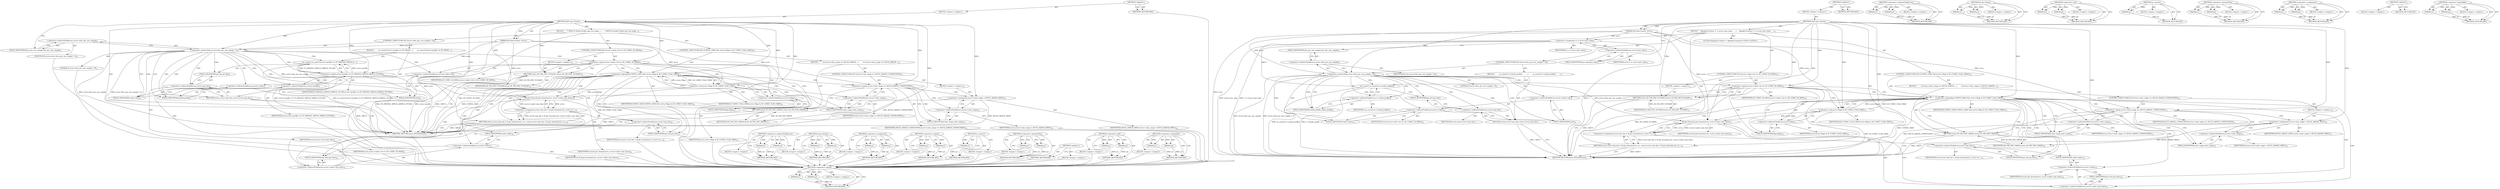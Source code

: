 digraph "&lt;operator&gt;.logicalAnd" {
vulnerable_114 [label=<(METHOD,&lt;operator&gt;.logicalAnd)>];
vulnerable_115 [label=<(PARAM,p1)>];
vulnerable_116 [label=<(PARAM,p2)>];
vulnerable_117 [label=<(BLOCK,&lt;empty&gt;,&lt;empty&gt;)>];
vulnerable_118 [label=<(METHOD_RETURN,ANY)>];
vulnerable_6 [label=<(METHOD,&lt;global&gt;)<SUB>1</SUB>>];
vulnerable_7 [label=<(BLOCK,&lt;empty&gt;,&lt;empty&gt;)<SUB>1</SUB>>];
vulnerable_8 [label=<(METHOD,h263_get_format)<SUB>1</SUB>>];
vulnerable_9 [label=<(PARAM,AVCodecContext *avctx)<SUB>1</SUB>>];
vulnerable_10 [label=<(BLOCK,{
     /* MPEG-4 Studio Profile only, not suppo...,{
     /* MPEG-4 Studio Profile only, not suppo...)<SUB>2</SUB>>];
vulnerable_11 [label=<(CONTROL_STRUCTURE,IF,if (avctx-&gt;bits_per_raw_sample &gt; 8))<SUB>4</SUB>>];
vulnerable_12 [label=<(&lt;operator&gt;.greaterThan,avctx-&gt;bits_per_raw_sample &gt; 8)<SUB>4</SUB>>];
vulnerable_13 [label=<(&lt;operator&gt;.indirectFieldAccess,avctx-&gt;bits_per_raw_sample)<SUB>4</SUB>>];
vulnerable_14 [label=<(IDENTIFIER,avctx,avctx-&gt;bits_per_raw_sample &gt; 8)<SUB>4</SUB>>];
vulnerable_15 [label=<(FIELD_IDENTIFIER,bits_per_raw_sample,bits_per_raw_sample)<SUB>4</SUB>>];
vulnerable_16 [label=<(LITERAL,8,avctx-&gt;bits_per_raw_sample &gt; 8)<SUB>4</SUB>>];
vulnerable_17 [label=<(BLOCK,{
        av_assert1(avctx-&gt;profile == FF_PROFI...,{
        av_assert1(avctx-&gt;profile == FF_PROFI...)<SUB>4</SUB>>];
vulnerable_18 [label=<(av_assert1,av_assert1(avctx-&gt;profile == FF_PROFILE_MPEG4_S...)<SUB>5</SUB>>];
vulnerable_19 [label=<(&lt;operator&gt;.equals,avctx-&gt;profile == FF_PROFILE_MPEG4_SIMPLE_STUDIO)<SUB>5</SUB>>];
vulnerable_20 [label=<(&lt;operator&gt;.indirectFieldAccess,avctx-&gt;profile)<SUB>5</SUB>>];
vulnerable_21 [label=<(IDENTIFIER,avctx,avctx-&gt;profile == FF_PROFILE_MPEG4_SIMPLE_STUDIO)<SUB>5</SUB>>];
vulnerable_22 [label=<(FIELD_IDENTIFIER,profile,profile)<SUB>5</SUB>>];
vulnerable_23 [label=<(IDENTIFIER,FF_PROFILE_MPEG4_SIMPLE_STUDIO,avctx-&gt;profile == FF_PROFILE_MPEG4_SIMPLE_STUDIO)<SUB>5</SUB>>];
vulnerable_24 [label=<(RETURN,return avctx-&gt;pix_fmt;,return avctx-&gt;pix_fmt;)<SUB>6</SUB>>];
vulnerable_25 [label=<(&lt;operator&gt;.indirectFieldAccess,avctx-&gt;pix_fmt)<SUB>6</SUB>>];
vulnerable_26 [label=<(IDENTIFIER,avctx,return avctx-&gt;pix_fmt;)<SUB>6</SUB>>];
vulnerable_27 [label=<(FIELD_IDENTIFIER,pix_fmt,pix_fmt)<SUB>6</SUB>>];
vulnerable_28 [label=<(CONTROL_STRUCTURE,IF,if (avctx-&gt;codec-&gt;id == AV_CODEC_ID_MSS2))<SUB>9</SUB>>];
vulnerable_29 [label=<(&lt;operator&gt;.equals,avctx-&gt;codec-&gt;id == AV_CODEC_ID_MSS2)<SUB>9</SUB>>];
vulnerable_30 [label=<(&lt;operator&gt;.indirectFieldAccess,avctx-&gt;codec-&gt;id)<SUB>9</SUB>>];
vulnerable_31 [label=<(&lt;operator&gt;.indirectFieldAccess,avctx-&gt;codec)<SUB>9</SUB>>];
vulnerable_32 [label=<(IDENTIFIER,avctx,avctx-&gt;codec-&gt;id == AV_CODEC_ID_MSS2)<SUB>9</SUB>>];
vulnerable_33 [label=<(FIELD_IDENTIFIER,codec,codec)<SUB>9</SUB>>];
vulnerable_34 [label=<(FIELD_IDENTIFIER,id,id)<SUB>9</SUB>>];
vulnerable_35 [label=<(IDENTIFIER,AV_CODEC_ID_MSS2,avctx-&gt;codec-&gt;id == AV_CODEC_ID_MSS2)<SUB>9</SUB>>];
vulnerable_36 [label=<(BLOCK,&lt;empty&gt;,&lt;empty&gt;)<SUB>10</SUB>>];
vulnerable_37 [label=<(RETURN,return AV_PIX_FMT_YUV420P;,return AV_PIX_FMT_YUV420P;)<SUB>10</SUB>>];
vulnerable_38 [label=<(IDENTIFIER,AV_PIX_FMT_YUV420P,return AV_PIX_FMT_YUV420P;)<SUB>10</SUB>>];
vulnerable_39 [label=<(CONTROL_STRUCTURE,IF,if (CONFIG_GRAY &amp;&amp; (avctx-&gt;flags &amp; AV_CODEC_FLAG_GRAY)))<SUB>12</SUB>>];
vulnerable_40 [label=<(&lt;operator&gt;.logicalAnd,CONFIG_GRAY &amp;&amp; (avctx-&gt;flags &amp; AV_CODEC_FLAG_GRAY))<SUB>12</SUB>>];
vulnerable_41 [label=<(IDENTIFIER,CONFIG_GRAY,CONFIG_GRAY &amp;&amp; (avctx-&gt;flags &amp; AV_CODEC_FLAG_GRAY))<SUB>12</SUB>>];
vulnerable_42 [label=<(&lt;operator&gt;.and,avctx-&gt;flags &amp; AV_CODEC_FLAG_GRAY)<SUB>12</SUB>>];
vulnerable_43 [label=<(&lt;operator&gt;.indirectFieldAccess,avctx-&gt;flags)<SUB>12</SUB>>];
vulnerable_44 [label=<(IDENTIFIER,avctx,avctx-&gt;flags &amp; AV_CODEC_FLAG_GRAY)<SUB>12</SUB>>];
vulnerable_45 [label=<(FIELD_IDENTIFIER,flags,flags)<SUB>12</SUB>>];
vulnerable_46 [label=<(IDENTIFIER,AV_CODEC_FLAG_GRAY,avctx-&gt;flags &amp; AV_CODEC_FLAG_GRAY)<SUB>12</SUB>>];
vulnerable_47 [label=<(BLOCK,{
        if (avctx-&gt;color_range == AVCOL_RANGE...,{
        if (avctx-&gt;color_range == AVCOL_RANGE...)<SUB>12</SUB>>];
vulnerable_48 [label=<(CONTROL_STRUCTURE,IF,if (avctx-&gt;color_range == AVCOL_RANGE_UNSPECIFIED))<SUB>13</SUB>>];
vulnerable_49 [label=<(&lt;operator&gt;.equals,avctx-&gt;color_range == AVCOL_RANGE_UNSPECIFIED)<SUB>13</SUB>>];
vulnerable_50 [label=<(&lt;operator&gt;.indirectFieldAccess,avctx-&gt;color_range)<SUB>13</SUB>>];
vulnerable_51 [label=<(IDENTIFIER,avctx,avctx-&gt;color_range == AVCOL_RANGE_UNSPECIFIED)<SUB>13</SUB>>];
vulnerable_52 [label=<(FIELD_IDENTIFIER,color_range,color_range)<SUB>13</SUB>>];
vulnerable_53 [label=<(IDENTIFIER,AVCOL_RANGE_UNSPECIFIED,avctx-&gt;color_range == AVCOL_RANGE_UNSPECIFIED)<SUB>13</SUB>>];
vulnerable_54 [label=<(BLOCK,&lt;empty&gt;,&lt;empty&gt;)<SUB>14</SUB>>];
vulnerable_55 [label=<(&lt;operator&gt;.assignment,avctx-&gt;color_range = AVCOL_RANGE_MPEG)<SUB>14</SUB>>];
vulnerable_56 [label=<(&lt;operator&gt;.indirectFieldAccess,avctx-&gt;color_range)<SUB>14</SUB>>];
vulnerable_57 [label=<(IDENTIFIER,avctx,avctx-&gt;color_range = AVCOL_RANGE_MPEG)<SUB>14</SUB>>];
vulnerable_58 [label=<(FIELD_IDENTIFIER,color_range,color_range)<SUB>14</SUB>>];
vulnerable_59 [label=<(IDENTIFIER,AVCOL_RANGE_MPEG,avctx-&gt;color_range = AVCOL_RANGE_MPEG)<SUB>14</SUB>>];
vulnerable_60 [label=<(RETURN,return AV_PIX_FMT_GRAY8;,return AV_PIX_FMT_GRAY8;)<SUB>15</SUB>>];
vulnerable_61 [label=<(IDENTIFIER,AV_PIX_FMT_GRAY8,return AV_PIX_FMT_GRAY8;)<SUB>15</SUB>>];
vulnerable_62 [label=<(RETURN,return avctx-&gt;pix_fmt = ff_get_format(avctx, av...,return avctx-&gt;pix_fmt = ff_get_format(avctx, av...)<SUB>18</SUB>>];
vulnerable_63 [label=<(&lt;operator&gt;.assignment,avctx-&gt;pix_fmt = ff_get_format(avctx, avctx-&gt;co...)<SUB>18</SUB>>];
vulnerable_64 [label=<(&lt;operator&gt;.indirectFieldAccess,avctx-&gt;pix_fmt)<SUB>18</SUB>>];
vulnerable_65 [label=<(IDENTIFIER,avctx,avctx-&gt;pix_fmt = ff_get_format(avctx, avctx-&gt;co...)<SUB>18</SUB>>];
vulnerable_66 [label=<(FIELD_IDENTIFIER,pix_fmt,pix_fmt)<SUB>18</SUB>>];
vulnerable_67 [label=<(ff_get_format,ff_get_format(avctx, avctx-&gt;codec-&gt;pix_fmts))<SUB>18</SUB>>];
vulnerable_68 [label=<(IDENTIFIER,avctx,ff_get_format(avctx, avctx-&gt;codec-&gt;pix_fmts))<SUB>18</SUB>>];
vulnerable_69 [label=<(&lt;operator&gt;.indirectFieldAccess,avctx-&gt;codec-&gt;pix_fmts)<SUB>18</SUB>>];
vulnerable_70 [label=<(&lt;operator&gt;.indirectFieldAccess,avctx-&gt;codec)<SUB>18</SUB>>];
vulnerable_71 [label=<(IDENTIFIER,avctx,ff_get_format(avctx, avctx-&gt;codec-&gt;pix_fmts))<SUB>18</SUB>>];
vulnerable_72 [label=<(FIELD_IDENTIFIER,codec,codec)<SUB>18</SUB>>];
vulnerable_73 [label=<(FIELD_IDENTIFIER,pix_fmts,pix_fmts)<SUB>18</SUB>>];
vulnerable_74 [label=<(METHOD_RETURN,enum AVPixelFormat)<SUB>1</SUB>>];
vulnerable_76 [label=<(METHOD_RETURN,ANY)<SUB>1</SUB>>];
vulnerable_100 [label=<(METHOD,&lt;operator&gt;.indirectFieldAccess)>];
vulnerable_101 [label=<(PARAM,p1)>];
vulnerable_102 [label=<(PARAM,p2)>];
vulnerable_103 [label=<(BLOCK,&lt;empty&gt;,&lt;empty&gt;)>];
vulnerable_104 [label=<(METHOD_RETURN,ANY)>];
vulnerable_129 [label=<(METHOD,ff_get_format)>];
vulnerable_130 [label=<(PARAM,p1)>];
vulnerable_131 [label=<(PARAM,p2)>];
vulnerable_132 [label=<(BLOCK,&lt;empty&gt;,&lt;empty&gt;)>];
vulnerable_133 [label=<(METHOD_RETURN,ANY)>];
vulnerable_124 [label=<(METHOD,&lt;operator&gt;.assignment)>];
vulnerable_125 [label=<(PARAM,p1)>];
vulnerable_126 [label=<(PARAM,p2)>];
vulnerable_127 [label=<(BLOCK,&lt;empty&gt;,&lt;empty&gt;)>];
vulnerable_128 [label=<(METHOD_RETURN,ANY)>];
vulnerable_109 [label=<(METHOD,&lt;operator&gt;.equals)>];
vulnerable_110 [label=<(PARAM,p1)>];
vulnerable_111 [label=<(PARAM,p2)>];
vulnerable_112 [label=<(BLOCK,&lt;empty&gt;,&lt;empty&gt;)>];
vulnerable_113 [label=<(METHOD_RETURN,ANY)>];
vulnerable_105 [label=<(METHOD,av_assert1)>];
vulnerable_106 [label=<(PARAM,p1)>];
vulnerable_107 [label=<(BLOCK,&lt;empty&gt;,&lt;empty&gt;)>];
vulnerable_108 [label=<(METHOD_RETURN,ANY)>];
vulnerable_95 [label=<(METHOD,&lt;operator&gt;.greaterThan)>];
vulnerable_96 [label=<(PARAM,p1)>];
vulnerable_97 [label=<(PARAM,p2)>];
vulnerable_98 [label=<(BLOCK,&lt;empty&gt;,&lt;empty&gt;)>];
vulnerable_99 [label=<(METHOD_RETURN,ANY)>];
vulnerable_89 [label=<(METHOD,&lt;global&gt;)<SUB>1</SUB>>];
vulnerable_90 [label=<(BLOCK,&lt;empty&gt;,&lt;empty&gt;)>];
vulnerable_91 [label=<(METHOD_RETURN,ANY)>];
vulnerable_119 [label=<(METHOD,&lt;operator&gt;.and)>];
vulnerable_120 [label=<(PARAM,p1)>];
vulnerable_121 [label=<(PARAM,p2)>];
vulnerable_122 [label=<(BLOCK,&lt;empty&gt;,&lt;empty&gt;)>];
vulnerable_123 [label=<(METHOD_RETURN,ANY)>];
fixed_120 [label=<(METHOD,&lt;operator&gt;.equals)>];
fixed_121 [label=<(PARAM,p1)>];
fixed_122 [label=<(PARAM,p2)>];
fixed_123 [label=<(BLOCK,&lt;empty&gt;,&lt;empty&gt;)>];
fixed_124 [label=<(METHOD_RETURN,ANY)>];
fixed_6 [label=<(METHOD,&lt;global&gt;)<SUB>1</SUB>>];
fixed_7 [label=<(BLOCK,&lt;empty&gt;,&lt;empty&gt;)<SUB>1</SUB>>];
fixed_8 [label=<(METHOD,h263_get_format)<SUB>1</SUB>>];
fixed_9 [label=<(PARAM,AVCodecContext *avctx)<SUB>1</SUB>>];
fixed_10 [label=<(BLOCK,{
    MpegEncContext *s = avctx-&gt;priv_data;
   ...,{
    MpegEncContext *s = avctx-&gt;priv_data;
   ...)<SUB>2</SUB>>];
fixed_11 [label="<(LOCAL,MpegEncContext* s: MpegEncContext*)<SUB>3</SUB>>"];
fixed_12 [label=<(&lt;operator&gt;.assignment,*s = avctx-&gt;priv_data)<SUB>3</SUB>>];
fixed_13 [label=<(IDENTIFIER,s,*s = avctx-&gt;priv_data)<SUB>3</SUB>>];
fixed_14 [label=<(&lt;operator&gt;.indirectFieldAccess,avctx-&gt;priv_data)<SUB>3</SUB>>];
fixed_15 [label=<(IDENTIFIER,avctx,*s = avctx-&gt;priv_data)<SUB>3</SUB>>];
fixed_16 [label=<(FIELD_IDENTIFIER,priv_data,priv_data)<SUB>3</SUB>>];
fixed_17 [label=<(CONTROL_STRUCTURE,IF,if (avctx-&gt;bits_per_raw_sample &gt; 8))<SUB>5</SUB>>];
fixed_18 [label=<(&lt;operator&gt;.greaterThan,avctx-&gt;bits_per_raw_sample &gt; 8)<SUB>5</SUB>>];
fixed_19 [label=<(&lt;operator&gt;.indirectFieldAccess,avctx-&gt;bits_per_raw_sample)<SUB>5</SUB>>];
fixed_20 [label=<(IDENTIFIER,avctx,avctx-&gt;bits_per_raw_sample &gt; 8)<SUB>5</SUB>>];
fixed_21 [label=<(FIELD_IDENTIFIER,bits_per_raw_sample,bits_per_raw_sample)<SUB>5</SUB>>];
fixed_22 [label=<(LITERAL,8,avctx-&gt;bits_per_raw_sample &gt; 8)<SUB>5</SUB>>];
fixed_23 [label=<(BLOCK,{
        av_assert1(s-&gt;studio_profile);
      ...,{
        av_assert1(s-&gt;studio_profile);
      ...)<SUB>5</SUB>>];
fixed_24 [label=<(av_assert1,av_assert1(s-&gt;studio_profile))<SUB>6</SUB>>];
fixed_25 [label=<(&lt;operator&gt;.indirectFieldAccess,s-&gt;studio_profile)<SUB>6</SUB>>];
fixed_26 [label=<(IDENTIFIER,s,av_assert1(s-&gt;studio_profile))<SUB>6</SUB>>];
fixed_27 [label=<(FIELD_IDENTIFIER,studio_profile,studio_profile)<SUB>6</SUB>>];
fixed_28 [label=<(RETURN,return avctx-&gt;pix_fmt;,return avctx-&gt;pix_fmt;)<SUB>7</SUB>>];
fixed_29 [label=<(&lt;operator&gt;.indirectFieldAccess,avctx-&gt;pix_fmt)<SUB>7</SUB>>];
fixed_30 [label=<(IDENTIFIER,avctx,return avctx-&gt;pix_fmt;)<SUB>7</SUB>>];
fixed_31 [label=<(FIELD_IDENTIFIER,pix_fmt,pix_fmt)<SUB>7</SUB>>];
fixed_32 [label=<(CONTROL_STRUCTURE,IF,if (avctx-&gt;codec-&gt;id == AV_CODEC_ID_MSS2))<SUB>10</SUB>>];
fixed_33 [label=<(&lt;operator&gt;.equals,avctx-&gt;codec-&gt;id == AV_CODEC_ID_MSS2)<SUB>10</SUB>>];
fixed_34 [label=<(&lt;operator&gt;.indirectFieldAccess,avctx-&gt;codec-&gt;id)<SUB>10</SUB>>];
fixed_35 [label=<(&lt;operator&gt;.indirectFieldAccess,avctx-&gt;codec)<SUB>10</SUB>>];
fixed_36 [label=<(IDENTIFIER,avctx,avctx-&gt;codec-&gt;id == AV_CODEC_ID_MSS2)<SUB>10</SUB>>];
fixed_37 [label=<(FIELD_IDENTIFIER,codec,codec)<SUB>10</SUB>>];
fixed_38 [label=<(FIELD_IDENTIFIER,id,id)<SUB>10</SUB>>];
fixed_39 [label=<(IDENTIFIER,AV_CODEC_ID_MSS2,avctx-&gt;codec-&gt;id == AV_CODEC_ID_MSS2)<SUB>10</SUB>>];
fixed_40 [label=<(BLOCK,&lt;empty&gt;,&lt;empty&gt;)<SUB>11</SUB>>];
fixed_41 [label=<(RETURN,return AV_PIX_FMT_YUV420P;,return AV_PIX_FMT_YUV420P;)<SUB>11</SUB>>];
fixed_42 [label=<(IDENTIFIER,AV_PIX_FMT_YUV420P,return AV_PIX_FMT_YUV420P;)<SUB>11</SUB>>];
fixed_43 [label=<(CONTROL_STRUCTURE,IF,if (CONFIG_GRAY &amp;&amp; (avctx-&gt;flags &amp; AV_CODEC_FLAG_GRAY)))<SUB>13</SUB>>];
fixed_44 [label=<(&lt;operator&gt;.logicalAnd,CONFIG_GRAY &amp;&amp; (avctx-&gt;flags &amp; AV_CODEC_FLAG_GRAY))<SUB>13</SUB>>];
fixed_45 [label=<(IDENTIFIER,CONFIG_GRAY,CONFIG_GRAY &amp;&amp; (avctx-&gt;flags &amp; AV_CODEC_FLAG_GRAY))<SUB>13</SUB>>];
fixed_46 [label=<(&lt;operator&gt;.and,avctx-&gt;flags &amp; AV_CODEC_FLAG_GRAY)<SUB>13</SUB>>];
fixed_47 [label=<(&lt;operator&gt;.indirectFieldAccess,avctx-&gt;flags)<SUB>13</SUB>>];
fixed_48 [label=<(IDENTIFIER,avctx,avctx-&gt;flags &amp; AV_CODEC_FLAG_GRAY)<SUB>13</SUB>>];
fixed_49 [label=<(FIELD_IDENTIFIER,flags,flags)<SUB>13</SUB>>];
fixed_50 [label=<(IDENTIFIER,AV_CODEC_FLAG_GRAY,avctx-&gt;flags &amp; AV_CODEC_FLAG_GRAY)<SUB>13</SUB>>];
fixed_51 [label=<(BLOCK,{
        if (avctx-&gt;color_range == AVCOL_RANGE...,{
        if (avctx-&gt;color_range == AVCOL_RANGE...)<SUB>13</SUB>>];
fixed_52 [label=<(CONTROL_STRUCTURE,IF,if (avctx-&gt;color_range == AVCOL_RANGE_UNSPECIFIED))<SUB>14</SUB>>];
fixed_53 [label=<(&lt;operator&gt;.equals,avctx-&gt;color_range == AVCOL_RANGE_UNSPECIFIED)<SUB>14</SUB>>];
fixed_54 [label=<(&lt;operator&gt;.indirectFieldAccess,avctx-&gt;color_range)<SUB>14</SUB>>];
fixed_55 [label=<(IDENTIFIER,avctx,avctx-&gt;color_range == AVCOL_RANGE_UNSPECIFIED)<SUB>14</SUB>>];
fixed_56 [label=<(FIELD_IDENTIFIER,color_range,color_range)<SUB>14</SUB>>];
fixed_57 [label=<(IDENTIFIER,AVCOL_RANGE_UNSPECIFIED,avctx-&gt;color_range == AVCOL_RANGE_UNSPECIFIED)<SUB>14</SUB>>];
fixed_58 [label=<(BLOCK,&lt;empty&gt;,&lt;empty&gt;)<SUB>15</SUB>>];
fixed_59 [label=<(&lt;operator&gt;.assignment,avctx-&gt;color_range = AVCOL_RANGE_MPEG)<SUB>15</SUB>>];
fixed_60 [label=<(&lt;operator&gt;.indirectFieldAccess,avctx-&gt;color_range)<SUB>15</SUB>>];
fixed_61 [label=<(IDENTIFIER,avctx,avctx-&gt;color_range = AVCOL_RANGE_MPEG)<SUB>15</SUB>>];
fixed_62 [label=<(FIELD_IDENTIFIER,color_range,color_range)<SUB>15</SUB>>];
fixed_63 [label=<(IDENTIFIER,AVCOL_RANGE_MPEG,avctx-&gt;color_range = AVCOL_RANGE_MPEG)<SUB>15</SUB>>];
fixed_64 [label=<(RETURN,return AV_PIX_FMT_GRAY8;,return AV_PIX_FMT_GRAY8;)<SUB>16</SUB>>];
fixed_65 [label=<(IDENTIFIER,AV_PIX_FMT_GRAY8,return AV_PIX_FMT_GRAY8;)<SUB>16</SUB>>];
fixed_66 [label=<(RETURN,return avctx-&gt;pix_fmt = ff_get_format(avctx, av...,return avctx-&gt;pix_fmt = ff_get_format(avctx, av...)<SUB>19</SUB>>];
fixed_67 [label=<(&lt;operator&gt;.assignment,avctx-&gt;pix_fmt = ff_get_format(avctx, avctx-&gt;co...)<SUB>19</SUB>>];
fixed_68 [label=<(&lt;operator&gt;.indirectFieldAccess,avctx-&gt;pix_fmt)<SUB>19</SUB>>];
fixed_69 [label=<(IDENTIFIER,avctx,avctx-&gt;pix_fmt = ff_get_format(avctx, avctx-&gt;co...)<SUB>19</SUB>>];
fixed_70 [label=<(FIELD_IDENTIFIER,pix_fmt,pix_fmt)<SUB>19</SUB>>];
fixed_71 [label=<(ff_get_format,ff_get_format(avctx, avctx-&gt;codec-&gt;pix_fmts))<SUB>19</SUB>>];
fixed_72 [label=<(IDENTIFIER,avctx,ff_get_format(avctx, avctx-&gt;codec-&gt;pix_fmts))<SUB>19</SUB>>];
fixed_73 [label=<(&lt;operator&gt;.indirectFieldAccess,avctx-&gt;codec-&gt;pix_fmts)<SUB>19</SUB>>];
fixed_74 [label=<(&lt;operator&gt;.indirectFieldAccess,avctx-&gt;codec)<SUB>19</SUB>>];
fixed_75 [label=<(IDENTIFIER,avctx,ff_get_format(avctx, avctx-&gt;codec-&gt;pix_fmts))<SUB>19</SUB>>];
fixed_76 [label=<(FIELD_IDENTIFIER,codec,codec)<SUB>19</SUB>>];
fixed_77 [label=<(FIELD_IDENTIFIER,pix_fmts,pix_fmts)<SUB>19</SUB>>];
fixed_78 [label=<(METHOD_RETURN,enum AVPixelFormat)<SUB>1</SUB>>];
fixed_80 [label=<(METHOD_RETURN,ANY)<SUB>1</SUB>>];
fixed_106 [label=<(METHOD,&lt;operator&gt;.indirectFieldAccess)>];
fixed_107 [label=<(PARAM,p1)>];
fixed_108 [label=<(PARAM,p2)>];
fixed_109 [label=<(BLOCK,&lt;empty&gt;,&lt;empty&gt;)>];
fixed_110 [label=<(METHOD_RETURN,ANY)>];
fixed_135 [label=<(METHOD,ff_get_format)>];
fixed_136 [label=<(PARAM,p1)>];
fixed_137 [label=<(PARAM,p2)>];
fixed_138 [label=<(BLOCK,&lt;empty&gt;,&lt;empty&gt;)>];
fixed_139 [label=<(METHOD_RETURN,ANY)>];
fixed_130 [label=<(METHOD,&lt;operator&gt;.and)>];
fixed_131 [label=<(PARAM,p1)>];
fixed_132 [label=<(PARAM,p2)>];
fixed_133 [label=<(BLOCK,&lt;empty&gt;,&lt;empty&gt;)>];
fixed_134 [label=<(METHOD_RETURN,ANY)>];
fixed_116 [label=<(METHOD,av_assert1)>];
fixed_117 [label=<(PARAM,p1)>];
fixed_118 [label=<(BLOCK,&lt;empty&gt;,&lt;empty&gt;)>];
fixed_119 [label=<(METHOD_RETURN,ANY)>];
fixed_111 [label=<(METHOD,&lt;operator&gt;.greaterThan)>];
fixed_112 [label=<(PARAM,p1)>];
fixed_113 [label=<(PARAM,p2)>];
fixed_114 [label=<(BLOCK,&lt;empty&gt;,&lt;empty&gt;)>];
fixed_115 [label=<(METHOD_RETURN,ANY)>];
fixed_101 [label=<(METHOD,&lt;operator&gt;.assignment)>];
fixed_102 [label=<(PARAM,p1)>];
fixed_103 [label=<(PARAM,p2)>];
fixed_104 [label=<(BLOCK,&lt;empty&gt;,&lt;empty&gt;)>];
fixed_105 [label=<(METHOD_RETURN,ANY)>];
fixed_95 [label=<(METHOD,&lt;global&gt;)<SUB>1</SUB>>];
fixed_96 [label=<(BLOCK,&lt;empty&gt;,&lt;empty&gt;)>];
fixed_97 [label=<(METHOD_RETURN,ANY)>];
fixed_125 [label=<(METHOD,&lt;operator&gt;.logicalAnd)>];
fixed_126 [label=<(PARAM,p1)>];
fixed_127 [label=<(PARAM,p2)>];
fixed_128 [label=<(BLOCK,&lt;empty&gt;,&lt;empty&gt;)>];
fixed_129 [label=<(METHOD_RETURN,ANY)>];
vulnerable_114 -> vulnerable_115  [key=0, label="AST: "];
vulnerable_114 -> vulnerable_115  [key=1, label="DDG: "];
vulnerable_114 -> vulnerable_117  [key=0, label="AST: "];
vulnerable_114 -> vulnerable_116  [key=0, label="AST: "];
vulnerable_114 -> vulnerable_116  [key=1, label="DDG: "];
vulnerable_114 -> vulnerable_118  [key=0, label="AST: "];
vulnerable_114 -> vulnerable_118  [key=1, label="CFG: "];
vulnerable_115 -> vulnerable_118  [key=0, label="DDG: p1"];
vulnerable_116 -> vulnerable_118  [key=0, label="DDG: p2"];
vulnerable_117 -> fixed_120  [key=0];
vulnerable_118 -> fixed_120  [key=0];
vulnerable_6 -> vulnerable_7  [key=0, label="AST: "];
vulnerable_6 -> vulnerable_76  [key=0, label="AST: "];
vulnerable_6 -> vulnerable_76  [key=1, label="CFG: "];
vulnerable_7 -> vulnerable_8  [key=0, label="AST: "];
vulnerable_8 -> vulnerable_9  [key=0, label="AST: "];
vulnerable_8 -> vulnerable_9  [key=1, label="DDG: "];
vulnerable_8 -> vulnerable_10  [key=0, label="AST: "];
vulnerable_8 -> vulnerable_74  [key=0, label="AST: "];
vulnerable_8 -> vulnerable_15  [key=0, label="CFG: "];
vulnerable_8 -> vulnerable_12  [key=0, label="DDG: "];
vulnerable_8 -> vulnerable_29  [key=0, label="DDG: "];
vulnerable_8 -> vulnerable_37  [key=0, label="DDG: "];
vulnerable_8 -> vulnerable_40  [key=0, label="DDG: "];
vulnerable_8 -> vulnerable_60  [key=0, label="DDG: "];
vulnerable_8 -> vulnerable_38  [key=0, label="DDG: "];
vulnerable_8 -> vulnerable_42  [key=0, label="DDG: "];
vulnerable_8 -> vulnerable_61  [key=0, label="DDG: "];
vulnerable_8 -> vulnerable_67  [key=0, label="DDG: "];
vulnerable_8 -> vulnerable_19  [key=0, label="DDG: "];
vulnerable_8 -> vulnerable_49  [key=0, label="DDG: "];
vulnerable_8 -> vulnerable_55  [key=0, label="DDG: "];
vulnerable_9 -> vulnerable_74  [key=0, label="DDG: avctx"];
vulnerable_9 -> vulnerable_12  [key=0, label="DDG: avctx"];
vulnerable_9 -> vulnerable_42  [key=0, label="DDG: avctx"];
vulnerable_9 -> vulnerable_67  [key=0, label="DDG: avctx"];
vulnerable_9 -> vulnerable_19  [key=0, label="DDG: avctx"];
vulnerable_9 -> vulnerable_49  [key=0, label="DDG: avctx"];
vulnerable_10 -> vulnerable_11  [key=0, label="AST: "];
vulnerable_10 -> vulnerable_28  [key=0, label="AST: "];
vulnerable_10 -> vulnerable_39  [key=0, label="AST: "];
vulnerable_10 -> vulnerable_62  [key=0, label="AST: "];
vulnerable_11 -> vulnerable_12  [key=0, label="AST: "];
vulnerable_11 -> vulnerable_17  [key=0, label="AST: "];
vulnerable_12 -> vulnerable_13  [key=0, label="AST: "];
vulnerable_12 -> vulnerable_16  [key=0, label="AST: "];
vulnerable_12 -> vulnerable_22  [key=0, label="CFG: "];
vulnerable_12 -> vulnerable_22  [key=1, label="CDG: "];
vulnerable_12 -> vulnerable_33  [key=0, label="CFG: "];
vulnerable_12 -> vulnerable_33  [key=1, label="CDG: "];
vulnerable_12 -> vulnerable_74  [key=0, label="DDG: avctx-&gt;bits_per_raw_sample"];
vulnerable_12 -> vulnerable_74  [key=1, label="DDG: avctx-&gt;bits_per_raw_sample &gt; 8"];
vulnerable_12 -> vulnerable_67  [key=0, label="DDG: avctx-&gt;bits_per_raw_sample"];
vulnerable_12 -> vulnerable_30  [key=0, label="CDG: "];
vulnerable_12 -> vulnerable_34  [key=0, label="CDG: "];
vulnerable_12 -> vulnerable_19  [key=0, label="CDG: "];
vulnerable_12 -> vulnerable_20  [key=0, label="CDG: "];
vulnerable_12 -> vulnerable_25  [key=0, label="CDG: "];
vulnerable_12 -> vulnerable_27  [key=0, label="CDG: "];
vulnerable_12 -> vulnerable_29  [key=0, label="CDG: "];
vulnerable_12 -> vulnerable_18  [key=0, label="CDG: "];
vulnerable_12 -> vulnerable_24  [key=0, label="CDG: "];
vulnerable_12 -> vulnerable_31  [key=0, label="CDG: "];
vulnerable_13 -> vulnerable_14  [key=0, label="AST: "];
vulnerable_13 -> vulnerable_15  [key=0, label="AST: "];
vulnerable_13 -> vulnerable_12  [key=0, label="CFG: "];
vulnerable_14 -> fixed_120  [key=0];
vulnerable_15 -> vulnerable_13  [key=0, label="CFG: "];
vulnerable_16 -> fixed_120  [key=0];
vulnerable_17 -> vulnerable_18  [key=0, label="AST: "];
vulnerable_17 -> vulnerable_24  [key=0, label="AST: "];
vulnerable_18 -> vulnerable_19  [key=0, label="AST: "];
vulnerable_18 -> vulnerable_27  [key=0, label="CFG: "];
vulnerable_18 -> vulnerable_74  [key=0, label="DDG: avctx-&gt;profile == FF_PROFILE_MPEG4_SIMPLE_STUDIO"];
vulnerable_18 -> vulnerable_74  [key=1, label="DDG: av_assert1(avctx-&gt;profile == FF_PROFILE_MPEG4_SIMPLE_STUDIO)"];
vulnerable_19 -> vulnerable_20  [key=0, label="AST: "];
vulnerable_19 -> vulnerable_23  [key=0, label="AST: "];
vulnerable_19 -> vulnerable_18  [key=0, label="CFG: "];
vulnerable_19 -> vulnerable_18  [key=1, label="DDG: avctx-&gt;profile"];
vulnerable_19 -> vulnerable_18  [key=2, label="DDG: FF_PROFILE_MPEG4_SIMPLE_STUDIO"];
vulnerable_19 -> vulnerable_74  [key=0, label="DDG: avctx-&gt;profile"];
vulnerable_19 -> vulnerable_74  [key=1, label="DDG: FF_PROFILE_MPEG4_SIMPLE_STUDIO"];
vulnerable_20 -> vulnerable_21  [key=0, label="AST: "];
vulnerable_20 -> vulnerable_22  [key=0, label="AST: "];
vulnerable_20 -> vulnerable_19  [key=0, label="CFG: "];
vulnerable_21 -> fixed_120  [key=0];
vulnerable_22 -> vulnerable_20  [key=0, label="CFG: "];
vulnerable_23 -> fixed_120  [key=0];
vulnerable_24 -> vulnerable_25  [key=0, label="AST: "];
vulnerable_24 -> vulnerable_74  [key=0, label="CFG: "];
vulnerable_24 -> vulnerable_74  [key=1, label="DDG: &lt;RET&gt;"];
vulnerable_25 -> vulnerable_26  [key=0, label="AST: "];
vulnerable_25 -> vulnerable_27  [key=0, label="AST: "];
vulnerable_25 -> vulnerable_24  [key=0, label="CFG: "];
vulnerable_26 -> fixed_120  [key=0];
vulnerable_27 -> vulnerable_25  [key=0, label="CFG: "];
vulnerable_28 -> vulnerable_29  [key=0, label="AST: "];
vulnerable_28 -> vulnerable_36  [key=0, label="AST: "];
vulnerable_29 -> vulnerable_30  [key=0, label="AST: "];
vulnerable_29 -> vulnerable_35  [key=0, label="AST: "];
vulnerable_29 -> vulnerable_37  [key=0, label="CFG: "];
vulnerable_29 -> vulnerable_37  [key=1, label="CDG: "];
vulnerable_29 -> vulnerable_40  [key=0, label="CFG: "];
vulnerable_29 -> vulnerable_40  [key=1, label="CDG: "];
vulnerable_29 -> vulnerable_45  [key=0, label="CFG: "];
vulnerable_29 -> vulnerable_45  [key=1, label="CDG: "];
vulnerable_29 -> vulnerable_74  [key=0, label="DDG: AV_CODEC_ID_MSS2"];
vulnerable_29 -> vulnerable_42  [key=0, label="CDG: "];
vulnerable_29 -> vulnerable_43  [key=0, label="CDG: "];
vulnerable_30 -> vulnerable_31  [key=0, label="AST: "];
vulnerable_30 -> vulnerable_34  [key=0, label="AST: "];
vulnerable_30 -> vulnerable_29  [key=0, label="CFG: "];
vulnerable_31 -> vulnerable_32  [key=0, label="AST: "];
vulnerable_31 -> vulnerable_33  [key=0, label="AST: "];
vulnerable_31 -> vulnerable_34  [key=0, label="CFG: "];
vulnerable_32 -> fixed_120  [key=0];
vulnerable_33 -> vulnerable_31  [key=0, label="CFG: "];
vulnerable_34 -> vulnerable_30  [key=0, label="CFG: "];
vulnerable_35 -> fixed_120  [key=0];
vulnerable_36 -> vulnerable_37  [key=0, label="AST: "];
vulnerable_37 -> vulnerable_38  [key=0, label="AST: "];
vulnerable_37 -> vulnerable_74  [key=0, label="CFG: "];
vulnerable_37 -> vulnerable_74  [key=1, label="DDG: &lt;RET&gt;"];
vulnerable_38 -> vulnerable_37  [key=0, label="DDG: AV_PIX_FMT_YUV420P"];
vulnerable_39 -> vulnerable_40  [key=0, label="AST: "];
vulnerable_39 -> vulnerable_47  [key=0, label="AST: "];
vulnerable_40 -> vulnerable_41  [key=0, label="AST: "];
vulnerable_40 -> vulnerable_42  [key=0, label="AST: "];
vulnerable_40 -> vulnerable_52  [key=0, label="CFG: "];
vulnerable_40 -> vulnerable_52  [key=1, label="CDG: "];
vulnerable_40 -> vulnerable_66  [key=0, label="CFG: "];
vulnerable_40 -> vulnerable_66  [key=1, label="CDG: "];
vulnerable_40 -> vulnerable_74  [key=0, label="DDG: CONFIG_GRAY"];
vulnerable_40 -> vulnerable_49  [key=0, label="CDG: "];
vulnerable_40 -> vulnerable_60  [key=0, label="CDG: "];
vulnerable_40 -> vulnerable_73  [key=0, label="CDG: "];
vulnerable_40 -> vulnerable_64  [key=0, label="CDG: "];
vulnerable_40 -> vulnerable_72  [key=0, label="CDG: "];
vulnerable_40 -> vulnerable_69  [key=0, label="CDG: "];
vulnerable_40 -> vulnerable_67  [key=0, label="CDG: "];
vulnerable_40 -> vulnerable_50  [key=0, label="CDG: "];
vulnerable_40 -> vulnerable_70  [key=0, label="CDG: "];
vulnerable_40 -> vulnerable_63  [key=0, label="CDG: "];
vulnerable_40 -> vulnerable_62  [key=0, label="CDG: "];
vulnerable_41 -> fixed_120  [key=0];
vulnerable_42 -> vulnerable_43  [key=0, label="AST: "];
vulnerable_42 -> vulnerable_46  [key=0, label="AST: "];
vulnerable_42 -> vulnerable_40  [key=0, label="CFG: "];
vulnerable_42 -> vulnerable_40  [key=1, label="DDG: avctx-&gt;flags"];
vulnerable_42 -> vulnerable_40  [key=2, label="DDG: AV_CODEC_FLAG_GRAY"];
vulnerable_42 -> vulnerable_74  [key=0, label="DDG: AV_CODEC_FLAG_GRAY"];
vulnerable_42 -> vulnerable_67  [key=0, label="DDG: avctx-&gt;flags"];
vulnerable_43 -> vulnerable_44  [key=0, label="AST: "];
vulnerable_43 -> vulnerable_45  [key=0, label="AST: "];
vulnerable_43 -> vulnerable_42  [key=0, label="CFG: "];
vulnerable_44 -> fixed_120  [key=0];
vulnerable_45 -> vulnerable_43  [key=0, label="CFG: "];
vulnerable_46 -> fixed_120  [key=0];
vulnerable_47 -> vulnerable_48  [key=0, label="AST: "];
vulnerable_47 -> vulnerable_60  [key=0, label="AST: "];
vulnerable_48 -> vulnerable_49  [key=0, label="AST: "];
vulnerable_48 -> vulnerable_54  [key=0, label="AST: "];
vulnerable_49 -> vulnerable_50  [key=0, label="AST: "];
vulnerable_49 -> vulnerable_53  [key=0, label="AST: "];
vulnerable_49 -> vulnerable_58  [key=0, label="CFG: "];
vulnerable_49 -> vulnerable_58  [key=1, label="CDG: "];
vulnerable_49 -> vulnerable_60  [key=0, label="CFG: "];
vulnerable_49 -> vulnerable_74  [key=0, label="DDG: AVCOL_RANGE_UNSPECIFIED"];
vulnerable_49 -> vulnerable_56  [key=0, label="CDG: "];
vulnerable_49 -> vulnerable_55  [key=0, label="CDG: "];
vulnerable_50 -> vulnerable_51  [key=0, label="AST: "];
vulnerable_50 -> vulnerable_52  [key=0, label="AST: "];
vulnerable_50 -> vulnerable_49  [key=0, label="CFG: "];
vulnerable_51 -> fixed_120  [key=0];
vulnerable_52 -> vulnerable_50  [key=0, label="CFG: "];
vulnerable_53 -> fixed_120  [key=0];
vulnerable_54 -> vulnerable_55  [key=0, label="AST: "];
vulnerable_55 -> vulnerable_56  [key=0, label="AST: "];
vulnerable_55 -> vulnerable_59  [key=0, label="AST: "];
vulnerable_55 -> vulnerable_60  [key=0, label="CFG: "];
vulnerable_55 -> vulnerable_74  [key=0, label="DDG: AVCOL_RANGE_MPEG"];
vulnerable_56 -> vulnerable_57  [key=0, label="AST: "];
vulnerable_56 -> vulnerable_58  [key=0, label="AST: "];
vulnerable_56 -> vulnerable_55  [key=0, label="CFG: "];
vulnerable_57 -> fixed_120  [key=0];
vulnerable_58 -> vulnerable_56  [key=0, label="CFG: "];
vulnerable_59 -> fixed_120  [key=0];
vulnerable_60 -> vulnerable_61  [key=0, label="AST: "];
vulnerable_60 -> vulnerable_74  [key=0, label="CFG: "];
vulnerable_60 -> vulnerable_74  [key=1, label="DDG: &lt;RET&gt;"];
vulnerable_61 -> vulnerable_60  [key=0, label="DDG: AV_PIX_FMT_GRAY8"];
vulnerable_62 -> vulnerable_63  [key=0, label="AST: "];
vulnerable_62 -> vulnerable_74  [key=0, label="CFG: "];
vulnerable_62 -> vulnerable_74  [key=1, label="DDG: &lt;RET&gt;"];
vulnerable_63 -> vulnerable_64  [key=0, label="AST: "];
vulnerable_63 -> vulnerable_67  [key=0, label="AST: "];
vulnerable_63 -> vulnerable_62  [key=0, label="CFG: "];
vulnerable_63 -> vulnerable_62  [key=1, label="DDG: avctx-&gt;pix_fmt = ff_get_format(avctx, avctx-&gt;codec-&gt;pix_fmts)"];
vulnerable_64 -> vulnerable_65  [key=0, label="AST: "];
vulnerable_64 -> vulnerable_66  [key=0, label="AST: "];
vulnerable_64 -> vulnerable_72  [key=0, label="CFG: "];
vulnerable_65 -> fixed_120  [key=0];
vulnerable_66 -> vulnerable_64  [key=0, label="CFG: "];
vulnerable_67 -> vulnerable_68  [key=0, label="AST: "];
vulnerable_67 -> vulnerable_69  [key=0, label="AST: "];
vulnerable_67 -> vulnerable_63  [key=0, label="CFG: "];
vulnerable_67 -> vulnerable_63  [key=1, label="DDG: avctx"];
vulnerable_67 -> vulnerable_63  [key=2, label="DDG: avctx-&gt;codec-&gt;pix_fmts"];
vulnerable_68 -> fixed_120  [key=0];
vulnerable_69 -> vulnerable_70  [key=0, label="AST: "];
vulnerable_69 -> vulnerable_73  [key=0, label="AST: "];
vulnerable_69 -> vulnerable_67  [key=0, label="CFG: "];
vulnerable_70 -> vulnerable_71  [key=0, label="AST: "];
vulnerable_70 -> vulnerable_72  [key=0, label="AST: "];
vulnerable_70 -> vulnerable_73  [key=0, label="CFG: "];
vulnerable_71 -> fixed_120  [key=0];
vulnerable_72 -> vulnerable_70  [key=0, label="CFG: "];
vulnerable_73 -> vulnerable_69  [key=0, label="CFG: "];
vulnerable_74 -> fixed_120  [key=0];
vulnerable_76 -> fixed_120  [key=0];
vulnerable_100 -> vulnerable_101  [key=0, label="AST: "];
vulnerable_100 -> vulnerable_101  [key=1, label="DDG: "];
vulnerable_100 -> vulnerable_103  [key=0, label="AST: "];
vulnerable_100 -> vulnerable_102  [key=0, label="AST: "];
vulnerable_100 -> vulnerable_102  [key=1, label="DDG: "];
vulnerable_100 -> vulnerable_104  [key=0, label="AST: "];
vulnerable_100 -> vulnerable_104  [key=1, label="CFG: "];
vulnerable_101 -> vulnerable_104  [key=0, label="DDG: p1"];
vulnerable_102 -> vulnerable_104  [key=0, label="DDG: p2"];
vulnerable_103 -> fixed_120  [key=0];
vulnerable_104 -> fixed_120  [key=0];
vulnerable_129 -> vulnerable_130  [key=0, label="AST: "];
vulnerable_129 -> vulnerable_130  [key=1, label="DDG: "];
vulnerable_129 -> vulnerable_132  [key=0, label="AST: "];
vulnerable_129 -> vulnerable_131  [key=0, label="AST: "];
vulnerable_129 -> vulnerable_131  [key=1, label="DDG: "];
vulnerable_129 -> vulnerable_133  [key=0, label="AST: "];
vulnerable_129 -> vulnerable_133  [key=1, label="CFG: "];
vulnerable_130 -> vulnerable_133  [key=0, label="DDG: p1"];
vulnerable_131 -> vulnerable_133  [key=0, label="DDG: p2"];
vulnerable_132 -> fixed_120  [key=0];
vulnerable_133 -> fixed_120  [key=0];
vulnerable_124 -> vulnerable_125  [key=0, label="AST: "];
vulnerable_124 -> vulnerable_125  [key=1, label="DDG: "];
vulnerable_124 -> vulnerable_127  [key=0, label="AST: "];
vulnerable_124 -> vulnerable_126  [key=0, label="AST: "];
vulnerable_124 -> vulnerable_126  [key=1, label="DDG: "];
vulnerable_124 -> vulnerable_128  [key=0, label="AST: "];
vulnerable_124 -> vulnerable_128  [key=1, label="CFG: "];
vulnerable_125 -> vulnerable_128  [key=0, label="DDG: p1"];
vulnerable_126 -> vulnerable_128  [key=0, label="DDG: p2"];
vulnerable_127 -> fixed_120  [key=0];
vulnerable_128 -> fixed_120  [key=0];
vulnerable_109 -> vulnerable_110  [key=0, label="AST: "];
vulnerable_109 -> vulnerable_110  [key=1, label="DDG: "];
vulnerable_109 -> vulnerable_112  [key=0, label="AST: "];
vulnerable_109 -> vulnerable_111  [key=0, label="AST: "];
vulnerable_109 -> vulnerable_111  [key=1, label="DDG: "];
vulnerable_109 -> vulnerable_113  [key=0, label="AST: "];
vulnerable_109 -> vulnerable_113  [key=1, label="CFG: "];
vulnerable_110 -> vulnerable_113  [key=0, label="DDG: p1"];
vulnerable_111 -> vulnerable_113  [key=0, label="DDG: p2"];
vulnerable_112 -> fixed_120  [key=0];
vulnerable_113 -> fixed_120  [key=0];
vulnerable_105 -> vulnerable_106  [key=0, label="AST: "];
vulnerable_105 -> vulnerable_106  [key=1, label="DDG: "];
vulnerable_105 -> vulnerable_107  [key=0, label="AST: "];
vulnerable_105 -> vulnerable_108  [key=0, label="AST: "];
vulnerable_105 -> vulnerable_108  [key=1, label="CFG: "];
vulnerable_106 -> vulnerable_108  [key=0, label="DDG: p1"];
vulnerable_107 -> fixed_120  [key=0];
vulnerable_108 -> fixed_120  [key=0];
vulnerable_95 -> vulnerable_96  [key=0, label="AST: "];
vulnerable_95 -> vulnerable_96  [key=1, label="DDG: "];
vulnerable_95 -> vulnerable_98  [key=0, label="AST: "];
vulnerable_95 -> vulnerable_97  [key=0, label="AST: "];
vulnerable_95 -> vulnerable_97  [key=1, label="DDG: "];
vulnerable_95 -> vulnerable_99  [key=0, label="AST: "];
vulnerable_95 -> vulnerable_99  [key=1, label="CFG: "];
vulnerable_96 -> vulnerable_99  [key=0, label="DDG: p1"];
vulnerable_97 -> vulnerable_99  [key=0, label="DDG: p2"];
vulnerable_98 -> fixed_120  [key=0];
vulnerable_99 -> fixed_120  [key=0];
vulnerable_89 -> vulnerable_90  [key=0, label="AST: "];
vulnerable_89 -> vulnerable_91  [key=0, label="AST: "];
vulnerable_89 -> vulnerable_91  [key=1, label="CFG: "];
vulnerable_90 -> fixed_120  [key=0];
vulnerable_91 -> fixed_120  [key=0];
vulnerable_119 -> vulnerable_120  [key=0, label="AST: "];
vulnerable_119 -> vulnerable_120  [key=1, label="DDG: "];
vulnerable_119 -> vulnerable_122  [key=0, label="AST: "];
vulnerable_119 -> vulnerable_121  [key=0, label="AST: "];
vulnerable_119 -> vulnerable_121  [key=1, label="DDG: "];
vulnerable_119 -> vulnerable_123  [key=0, label="AST: "];
vulnerable_119 -> vulnerable_123  [key=1, label="CFG: "];
vulnerable_120 -> vulnerable_123  [key=0, label="DDG: p1"];
vulnerable_121 -> vulnerable_123  [key=0, label="DDG: p2"];
vulnerable_122 -> fixed_120  [key=0];
vulnerable_123 -> fixed_120  [key=0];
fixed_120 -> fixed_121  [key=0, label="AST: "];
fixed_120 -> fixed_121  [key=1, label="DDG: "];
fixed_120 -> fixed_123  [key=0, label="AST: "];
fixed_120 -> fixed_122  [key=0, label="AST: "];
fixed_120 -> fixed_122  [key=1, label="DDG: "];
fixed_120 -> fixed_124  [key=0, label="AST: "];
fixed_120 -> fixed_124  [key=1, label="CFG: "];
fixed_121 -> fixed_124  [key=0, label="DDG: p1"];
fixed_122 -> fixed_124  [key=0, label="DDG: p2"];
fixed_6 -> fixed_7  [key=0, label="AST: "];
fixed_6 -> fixed_80  [key=0, label="AST: "];
fixed_6 -> fixed_80  [key=1, label="CFG: "];
fixed_7 -> fixed_8  [key=0, label="AST: "];
fixed_8 -> fixed_9  [key=0, label="AST: "];
fixed_8 -> fixed_9  [key=1, label="DDG: "];
fixed_8 -> fixed_10  [key=0, label="AST: "];
fixed_8 -> fixed_78  [key=0, label="AST: "];
fixed_8 -> fixed_16  [key=0, label="CFG: "];
fixed_8 -> fixed_18  [key=0, label="DDG: "];
fixed_8 -> fixed_33  [key=0, label="DDG: "];
fixed_8 -> fixed_41  [key=0, label="DDG: "];
fixed_8 -> fixed_44  [key=0, label="DDG: "];
fixed_8 -> fixed_64  [key=0, label="DDG: "];
fixed_8 -> fixed_42  [key=0, label="DDG: "];
fixed_8 -> fixed_46  [key=0, label="DDG: "];
fixed_8 -> fixed_65  [key=0, label="DDG: "];
fixed_8 -> fixed_71  [key=0, label="DDG: "];
fixed_8 -> fixed_53  [key=0, label="DDG: "];
fixed_8 -> fixed_59  [key=0, label="DDG: "];
fixed_9 -> fixed_78  [key=0, label="DDG: avctx"];
fixed_9 -> fixed_12  [key=0, label="DDG: avctx"];
fixed_9 -> fixed_18  [key=0, label="DDG: avctx"];
fixed_9 -> fixed_46  [key=0, label="DDG: avctx"];
fixed_9 -> fixed_71  [key=0, label="DDG: avctx"];
fixed_9 -> fixed_53  [key=0, label="DDG: avctx"];
fixed_10 -> fixed_11  [key=0, label="AST: "];
fixed_10 -> fixed_12  [key=0, label="AST: "];
fixed_10 -> fixed_17  [key=0, label="AST: "];
fixed_10 -> fixed_32  [key=0, label="AST: "];
fixed_10 -> fixed_43  [key=0, label="AST: "];
fixed_10 -> fixed_66  [key=0, label="AST: "];
fixed_12 -> fixed_13  [key=0, label="AST: "];
fixed_12 -> fixed_14  [key=0, label="AST: "];
fixed_12 -> fixed_21  [key=0, label="CFG: "];
fixed_12 -> fixed_78  [key=0, label="DDG: s"];
fixed_12 -> fixed_78  [key=1, label="DDG: avctx-&gt;priv_data"];
fixed_12 -> fixed_78  [key=2, label="DDG: *s = avctx-&gt;priv_data"];
fixed_12 -> fixed_24  [key=0, label="DDG: s"];
fixed_14 -> fixed_15  [key=0, label="AST: "];
fixed_14 -> fixed_16  [key=0, label="AST: "];
fixed_14 -> fixed_12  [key=0, label="CFG: "];
fixed_16 -> fixed_14  [key=0, label="CFG: "];
fixed_17 -> fixed_18  [key=0, label="AST: "];
fixed_17 -> fixed_23  [key=0, label="AST: "];
fixed_18 -> fixed_19  [key=0, label="AST: "];
fixed_18 -> fixed_22  [key=0, label="AST: "];
fixed_18 -> fixed_27  [key=0, label="CFG: "];
fixed_18 -> fixed_27  [key=1, label="CDG: "];
fixed_18 -> fixed_37  [key=0, label="CFG: "];
fixed_18 -> fixed_37  [key=1, label="CDG: "];
fixed_18 -> fixed_78  [key=0, label="DDG: avctx-&gt;bits_per_raw_sample"];
fixed_18 -> fixed_78  [key=1, label="DDG: avctx-&gt;bits_per_raw_sample &gt; 8"];
fixed_18 -> fixed_71  [key=0, label="DDG: avctx-&gt;bits_per_raw_sample"];
fixed_18 -> fixed_34  [key=0, label="CDG: "];
fixed_18 -> fixed_28  [key=0, label="CDG: "];
fixed_18 -> fixed_38  [key=0, label="CDG: "];
fixed_18 -> fixed_25  [key=0, label="CDG: "];
fixed_18 -> fixed_29  [key=0, label="CDG: "];
fixed_18 -> fixed_35  [key=0, label="CDG: "];
fixed_18 -> fixed_24  [key=0, label="CDG: "];
fixed_18 -> fixed_33  [key=0, label="CDG: "];
fixed_18 -> fixed_31  [key=0, label="CDG: "];
fixed_19 -> fixed_20  [key=0, label="AST: "];
fixed_19 -> fixed_21  [key=0, label="AST: "];
fixed_19 -> fixed_18  [key=0, label="CFG: "];
fixed_21 -> fixed_19  [key=0, label="CFG: "];
fixed_23 -> fixed_24  [key=0, label="AST: "];
fixed_23 -> fixed_28  [key=0, label="AST: "];
fixed_24 -> fixed_25  [key=0, label="AST: "];
fixed_24 -> fixed_31  [key=0, label="CFG: "];
fixed_24 -> fixed_78  [key=0, label="DDG: s-&gt;studio_profile"];
fixed_24 -> fixed_78  [key=1, label="DDG: av_assert1(s-&gt;studio_profile)"];
fixed_25 -> fixed_26  [key=0, label="AST: "];
fixed_25 -> fixed_27  [key=0, label="AST: "];
fixed_25 -> fixed_24  [key=0, label="CFG: "];
fixed_27 -> fixed_25  [key=0, label="CFG: "];
fixed_28 -> fixed_29  [key=0, label="AST: "];
fixed_28 -> fixed_78  [key=0, label="CFG: "];
fixed_28 -> fixed_78  [key=1, label="DDG: &lt;RET&gt;"];
fixed_29 -> fixed_30  [key=0, label="AST: "];
fixed_29 -> fixed_31  [key=0, label="AST: "];
fixed_29 -> fixed_28  [key=0, label="CFG: "];
fixed_31 -> fixed_29  [key=0, label="CFG: "];
fixed_32 -> fixed_33  [key=0, label="AST: "];
fixed_32 -> fixed_40  [key=0, label="AST: "];
fixed_33 -> fixed_34  [key=0, label="AST: "];
fixed_33 -> fixed_39  [key=0, label="AST: "];
fixed_33 -> fixed_41  [key=0, label="CFG: "];
fixed_33 -> fixed_41  [key=1, label="CDG: "];
fixed_33 -> fixed_44  [key=0, label="CFG: "];
fixed_33 -> fixed_44  [key=1, label="CDG: "];
fixed_33 -> fixed_49  [key=0, label="CFG: "];
fixed_33 -> fixed_49  [key=1, label="CDG: "];
fixed_33 -> fixed_78  [key=0, label="DDG: AV_CODEC_ID_MSS2"];
fixed_33 -> fixed_47  [key=0, label="CDG: "];
fixed_33 -> fixed_46  [key=0, label="CDG: "];
fixed_34 -> fixed_35  [key=0, label="AST: "];
fixed_34 -> fixed_38  [key=0, label="AST: "];
fixed_34 -> fixed_33  [key=0, label="CFG: "];
fixed_35 -> fixed_36  [key=0, label="AST: "];
fixed_35 -> fixed_37  [key=0, label="AST: "];
fixed_35 -> fixed_38  [key=0, label="CFG: "];
fixed_37 -> fixed_35  [key=0, label="CFG: "];
fixed_38 -> fixed_34  [key=0, label="CFG: "];
fixed_40 -> fixed_41  [key=0, label="AST: "];
fixed_41 -> fixed_42  [key=0, label="AST: "];
fixed_41 -> fixed_78  [key=0, label="CFG: "];
fixed_41 -> fixed_78  [key=1, label="DDG: &lt;RET&gt;"];
fixed_42 -> fixed_41  [key=0, label="DDG: AV_PIX_FMT_YUV420P"];
fixed_43 -> fixed_44  [key=0, label="AST: "];
fixed_43 -> fixed_51  [key=0, label="AST: "];
fixed_44 -> fixed_45  [key=0, label="AST: "];
fixed_44 -> fixed_46  [key=0, label="AST: "];
fixed_44 -> fixed_56  [key=0, label="CFG: "];
fixed_44 -> fixed_56  [key=1, label="CDG: "];
fixed_44 -> fixed_70  [key=0, label="CFG: "];
fixed_44 -> fixed_70  [key=1, label="CDG: "];
fixed_44 -> fixed_78  [key=0, label="DDG: CONFIG_GRAY"];
fixed_44 -> fixed_68  [key=0, label="CDG: "];
fixed_44 -> fixed_73  [key=0, label="CDG: "];
fixed_44 -> fixed_77  [key=0, label="CDG: "];
fixed_44 -> fixed_64  [key=0, label="CDG: "];
fixed_44 -> fixed_66  [key=0, label="CDG: "];
fixed_44 -> fixed_67  [key=0, label="CDG: "];
fixed_44 -> fixed_74  [key=0, label="CDG: "];
fixed_44 -> fixed_76  [key=0, label="CDG: "];
fixed_44 -> fixed_54  [key=0, label="CDG: "];
fixed_44 -> fixed_71  [key=0, label="CDG: "];
fixed_44 -> fixed_53  [key=0, label="CDG: "];
fixed_46 -> fixed_47  [key=0, label="AST: "];
fixed_46 -> fixed_50  [key=0, label="AST: "];
fixed_46 -> fixed_44  [key=0, label="CFG: "];
fixed_46 -> fixed_44  [key=1, label="DDG: avctx-&gt;flags"];
fixed_46 -> fixed_44  [key=2, label="DDG: AV_CODEC_FLAG_GRAY"];
fixed_46 -> fixed_78  [key=0, label="DDG: AV_CODEC_FLAG_GRAY"];
fixed_46 -> fixed_71  [key=0, label="DDG: avctx-&gt;flags"];
fixed_47 -> fixed_48  [key=0, label="AST: "];
fixed_47 -> fixed_49  [key=0, label="AST: "];
fixed_47 -> fixed_46  [key=0, label="CFG: "];
fixed_49 -> fixed_47  [key=0, label="CFG: "];
fixed_51 -> fixed_52  [key=0, label="AST: "];
fixed_51 -> fixed_64  [key=0, label="AST: "];
fixed_52 -> fixed_53  [key=0, label="AST: "];
fixed_52 -> fixed_58  [key=0, label="AST: "];
fixed_53 -> fixed_54  [key=0, label="AST: "];
fixed_53 -> fixed_57  [key=0, label="AST: "];
fixed_53 -> fixed_62  [key=0, label="CFG: "];
fixed_53 -> fixed_62  [key=1, label="CDG: "];
fixed_53 -> fixed_64  [key=0, label="CFG: "];
fixed_53 -> fixed_78  [key=0, label="DDG: AVCOL_RANGE_UNSPECIFIED"];
fixed_53 -> fixed_60  [key=0, label="CDG: "];
fixed_53 -> fixed_59  [key=0, label="CDG: "];
fixed_54 -> fixed_55  [key=0, label="AST: "];
fixed_54 -> fixed_56  [key=0, label="AST: "];
fixed_54 -> fixed_53  [key=0, label="CFG: "];
fixed_56 -> fixed_54  [key=0, label="CFG: "];
fixed_58 -> fixed_59  [key=0, label="AST: "];
fixed_59 -> fixed_60  [key=0, label="AST: "];
fixed_59 -> fixed_63  [key=0, label="AST: "];
fixed_59 -> fixed_64  [key=0, label="CFG: "];
fixed_59 -> fixed_78  [key=0, label="DDG: AVCOL_RANGE_MPEG"];
fixed_60 -> fixed_61  [key=0, label="AST: "];
fixed_60 -> fixed_62  [key=0, label="AST: "];
fixed_60 -> fixed_59  [key=0, label="CFG: "];
fixed_62 -> fixed_60  [key=0, label="CFG: "];
fixed_64 -> fixed_65  [key=0, label="AST: "];
fixed_64 -> fixed_78  [key=0, label="CFG: "];
fixed_64 -> fixed_78  [key=1, label="DDG: &lt;RET&gt;"];
fixed_65 -> fixed_64  [key=0, label="DDG: AV_PIX_FMT_GRAY8"];
fixed_66 -> fixed_67  [key=0, label="AST: "];
fixed_66 -> fixed_78  [key=0, label="CFG: "];
fixed_66 -> fixed_78  [key=1, label="DDG: &lt;RET&gt;"];
fixed_67 -> fixed_68  [key=0, label="AST: "];
fixed_67 -> fixed_71  [key=0, label="AST: "];
fixed_67 -> fixed_66  [key=0, label="CFG: "];
fixed_67 -> fixed_66  [key=1, label="DDG: avctx-&gt;pix_fmt = ff_get_format(avctx, avctx-&gt;codec-&gt;pix_fmts)"];
fixed_68 -> fixed_69  [key=0, label="AST: "];
fixed_68 -> fixed_70  [key=0, label="AST: "];
fixed_68 -> fixed_76  [key=0, label="CFG: "];
fixed_70 -> fixed_68  [key=0, label="CFG: "];
fixed_71 -> fixed_72  [key=0, label="AST: "];
fixed_71 -> fixed_73  [key=0, label="AST: "];
fixed_71 -> fixed_67  [key=0, label="CFG: "];
fixed_71 -> fixed_67  [key=1, label="DDG: avctx"];
fixed_71 -> fixed_67  [key=2, label="DDG: avctx-&gt;codec-&gt;pix_fmts"];
fixed_73 -> fixed_74  [key=0, label="AST: "];
fixed_73 -> fixed_77  [key=0, label="AST: "];
fixed_73 -> fixed_71  [key=0, label="CFG: "];
fixed_74 -> fixed_75  [key=0, label="AST: "];
fixed_74 -> fixed_76  [key=0, label="AST: "];
fixed_74 -> fixed_77  [key=0, label="CFG: "];
fixed_76 -> fixed_74  [key=0, label="CFG: "];
fixed_77 -> fixed_73  [key=0, label="CFG: "];
fixed_106 -> fixed_107  [key=0, label="AST: "];
fixed_106 -> fixed_107  [key=1, label="DDG: "];
fixed_106 -> fixed_109  [key=0, label="AST: "];
fixed_106 -> fixed_108  [key=0, label="AST: "];
fixed_106 -> fixed_108  [key=1, label="DDG: "];
fixed_106 -> fixed_110  [key=0, label="AST: "];
fixed_106 -> fixed_110  [key=1, label="CFG: "];
fixed_107 -> fixed_110  [key=0, label="DDG: p1"];
fixed_108 -> fixed_110  [key=0, label="DDG: p2"];
fixed_135 -> fixed_136  [key=0, label="AST: "];
fixed_135 -> fixed_136  [key=1, label="DDG: "];
fixed_135 -> fixed_138  [key=0, label="AST: "];
fixed_135 -> fixed_137  [key=0, label="AST: "];
fixed_135 -> fixed_137  [key=1, label="DDG: "];
fixed_135 -> fixed_139  [key=0, label="AST: "];
fixed_135 -> fixed_139  [key=1, label="CFG: "];
fixed_136 -> fixed_139  [key=0, label="DDG: p1"];
fixed_137 -> fixed_139  [key=0, label="DDG: p2"];
fixed_130 -> fixed_131  [key=0, label="AST: "];
fixed_130 -> fixed_131  [key=1, label="DDG: "];
fixed_130 -> fixed_133  [key=0, label="AST: "];
fixed_130 -> fixed_132  [key=0, label="AST: "];
fixed_130 -> fixed_132  [key=1, label="DDG: "];
fixed_130 -> fixed_134  [key=0, label="AST: "];
fixed_130 -> fixed_134  [key=1, label="CFG: "];
fixed_131 -> fixed_134  [key=0, label="DDG: p1"];
fixed_132 -> fixed_134  [key=0, label="DDG: p2"];
fixed_116 -> fixed_117  [key=0, label="AST: "];
fixed_116 -> fixed_117  [key=1, label="DDG: "];
fixed_116 -> fixed_118  [key=0, label="AST: "];
fixed_116 -> fixed_119  [key=0, label="AST: "];
fixed_116 -> fixed_119  [key=1, label="CFG: "];
fixed_117 -> fixed_119  [key=0, label="DDG: p1"];
fixed_111 -> fixed_112  [key=0, label="AST: "];
fixed_111 -> fixed_112  [key=1, label="DDG: "];
fixed_111 -> fixed_114  [key=0, label="AST: "];
fixed_111 -> fixed_113  [key=0, label="AST: "];
fixed_111 -> fixed_113  [key=1, label="DDG: "];
fixed_111 -> fixed_115  [key=0, label="AST: "];
fixed_111 -> fixed_115  [key=1, label="CFG: "];
fixed_112 -> fixed_115  [key=0, label="DDG: p1"];
fixed_113 -> fixed_115  [key=0, label="DDG: p2"];
fixed_101 -> fixed_102  [key=0, label="AST: "];
fixed_101 -> fixed_102  [key=1, label="DDG: "];
fixed_101 -> fixed_104  [key=0, label="AST: "];
fixed_101 -> fixed_103  [key=0, label="AST: "];
fixed_101 -> fixed_103  [key=1, label="DDG: "];
fixed_101 -> fixed_105  [key=0, label="AST: "];
fixed_101 -> fixed_105  [key=1, label="CFG: "];
fixed_102 -> fixed_105  [key=0, label="DDG: p1"];
fixed_103 -> fixed_105  [key=0, label="DDG: p2"];
fixed_95 -> fixed_96  [key=0, label="AST: "];
fixed_95 -> fixed_97  [key=0, label="AST: "];
fixed_95 -> fixed_97  [key=1, label="CFG: "];
fixed_125 -> fixed_126  [key=0, label="AST: "];
fixed_125 -> fixed_126  [key=1, label="DDG: "];
fixed_125 -> fixed_128  [key=0, label="AST: "];
fixed_125 -> fixed_127  [key=0, label="AST: "];
fixed_125 -> fixed_127  [key=1, label="DDG: "];
fixed_125 -> fixed_129  [key=0, label="AST: "];
fixed_125 -> fixed_129  [key=1, label="CFG: "];
fixed_126 -> fixed_129  [key=0, label="DDG: p1"];
fixed_127 -> fixed_129  [key=0, label="DDG: p2"];
}
